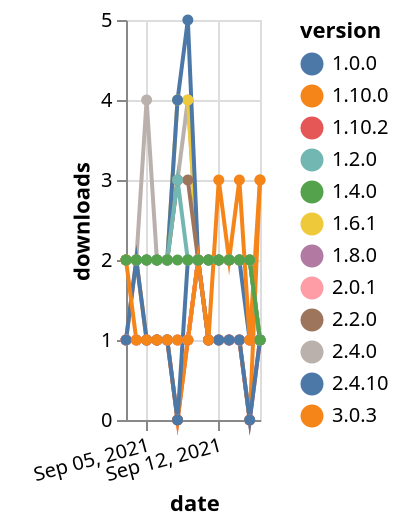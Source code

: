 {"$schema": "https://vega.github.io/schema/vega-lite/v5.json", "description": "A simple bar chart with embedded data.", "data": {"values": [{"date": "2021-09-03", "total": 197, "delta": 1, "version": "1.10.2"}, {"date": "2021-09-04", "total": 198, "delta": 1, "version": "1.10.2"}, {"date": "2021-09-05", "total": 199, "delta": 1, "version": "1.10.2"}, {"date": "2021-09-06", "total": 200, "delta": 1, "version": "1.10.2"}, {"date": "2021-09-07", "total": 201, "delta": 1, "version": "1.10.2"}, {"date": "2021-09-08", "total": 201, "delta": 0, "version": "1.10.2"}, {"date": "2021-09-09", "total": 202, "delta": 1, "version": "1.10.2"}, {"date": "2021-09-10", "total": 204, "delta": 2, "version": "1.10.2"}, {"date": "2021-09-11", "total": 205, "delta": 1, "version": "1.10.2"}, {"date": "2021-09-12", "total": 206, "delta": 1, "version": "1.10.2"}, {"date": "2021-09-13", "total": 207, "delta": 1, "version": "1.10.2"}, {"date": "2021-09-14", "total": 208, "delta": 1, "version": "1.10.2"}, {"date": "2021-09-15", "total": 208, "delta": 0, "version": "1.10.2"}, {"date": "2021-09-16", "total": 209, "delta": 1, "version": "1.10.2"}, {"date": "2021-09-03", "total": 650, "delta": 2, "version": "2.4.0"}, {"date": "2021-09-04", "total": 652, "delta": 2, "version": "2.4.0"}, {"date": "2021-09-05", "total": 656, "delta": 4, "version": "2.4.0"}, {"date": "2021-09-06", "total": 658, "delta": 2, "version": "2.4.0"}, {"date": "2021-09-07", "total": 660, "delta": 2, "version": "2.4.0"}, {"date": "2021-09-08", "total": 663, "delta": 3, "version": "2.4.0"}, {"date": "2021-09-09", "total": 667, "delta": 4, "version": "2.4.0"}, {"date": "2021-09-10", "total": 669, "delta": 2, "version": "2.4.0"}, {"date": "2021-09-11", "total": 671, "delta": 2, "version": "2.4.0"}, {"date": "2021-09-12", "total": 673, "delta": 2, "version": "2.4.0"}, {"date": "2021-09-13", "total": 675, "delta": 2, "version": "2.4.0"}, {"date": "2021-09-14", "total": 677, "delta": 2, "version": "2.4.0"}, {"date": "2021-09-15", "total": 679, "delta": 2, "version": "2.4.0"}, {"date": "2021-09-16", "total": 680, "delta": 1, "version": "2.4.0"}, {"date": "2021-09-03", "total": 2459, "delta": 2, "version": "1.6.1"}, {"date": "2021-09-04", "total": 2461, "delta": 2, "version": "1.6.1"}, {"date": "2021-09-05", "total": 2463, "delta": 2, "version": "1.6.1"}, {"date": "2021-09-06", "total": 2465, "delta": 2, "version": "1.6.1"}, {"date": "2021-09-07", "total": 2467, "delta": 2, "version": "1.6.1"}, {"date": "2021-09-08", "total": 2471, "delta": 4, "version": "1.6.1"}, {"date": "2021-09-09", "total": 2475, "delta": 4, "version": "1.6.1"}, {"date": "2021-09-10", "total": 2477, "delta": 2, "version": "1.6.1"}, {"date": "2021-09-11", "total": 2479, "delta": 2, "version": "1.6.1"}, {"date": "2021-09-12", "total": 2481, "delta": 2, "version": "1.6.1"}, {"date": "2021-09-13", "total": 2483, "delta": 2, "version": "1.6.1"}, {"date": "2021-09-14", "total": 2485, "delta": 2, "version": "1.6.1"}, {"date": "2021-09-15", "total": 2487, "delta": 2, "version": "1.6.1"}, {"date": "2021-09-16", "total": 2488, "delta": 1, "version": "1.6.1"}, {"date": "2021-09-03", "total": 234, "delta": 1, "version": "1.8.0"}, {"date": "2021-09-04", "total": 235, "delta": 1, "version": "1.8.0"}, {"date": "2021-09-05", "total": 236, "delta": 1, "version": "1.8.0"}, {"date": "2021-09-06", "total": 237, "delta": 1, "version": "1.8.0"}, {"date": "2021-09-07", "total": 238, "delta": 1, "version": "1.8.0"}, {"date": "2021-09-08", "total": 239, "delta": 1, "version": "1.8.0"}, {"date": "2021-09-09", "total": 240, "delta": 1, "version": "1.8.0"}, {"date": "2021-09-10", "total": 242, "delta": 2, "version": "1.8.0"}, {"date": "2021-09-11", "total": 243, "delta": 1, "version": "1.8.0"}, {"date": "2021-09-12", "total": 244, "delta": 1, "version": "1.8.0"}, {"date": "2021-09-13", "total": 245, "delta": 1, "version": "1.8.0"}, {"date": "2021-09-14", "total": 246, "delta": 1, "version": "1.8.0"}, {"date": "2021-09-15", "total": 247, "delta": 1, "version": "1.8.0"}, {"date": "2021-09-16", "total": 248, "delta": 1, "version": "1.8.0"}, {"date": "2021-09-03", "total": 226, "delta": 1, "version": "1.10.0"}, {"date": "2021-09-04", "total": 228, "delta": 2, "version": "1.10.0"}, {"date": "2021-09-05", "total": 229, "delta": 1, "version": "1.10.0"}, {"date": "2021-09-06", "total": 230, "delta": 1, "version": "1.10.0"}, {"date": "2021-09-07", "total": 231, "delta": 1, "version": "1.10.0"}, {"date": "2021-09-08", "total": 231, "delta": 0, "version": "1.10.0"}, {"date": "2021-09-09", "total": 232, "delta": 1, "version": "1.10.0"}, {"date": "2021-09-10", "total": 234, "delta": 2, "version": "1.10.0"}, {"date": "2021-09-11", "total": 235, "delta": 1, "version": "1.10.0"}, {"date": "2021-09-12", "total": 236, "delta": 1, "version": "1.10.0"}, {"date": "2021-09-13", "total": 237, "delta": 1, "version": "1.10.0"}, {"date": "2021-09-14", "total": 238, "delta": 1, "version": "1.10.0"}, {"date": "2021-09-15", "total": 238, "delta": 0, "version": "1.10.0"}, {"date": "2021-09-16", "total": 241, "delta": 3, "version": "1.10.0"}, {"date": "2021-09-03", "total": 3473, "delta": 2, "version": "1.0.0"}, {"date": "2021-09-04", "total": 3475, "delta": 2, "version": "1.0.0"}, {"date": "2021-09-05", "total": 3477, "delta": 2, "version": "1.0.0"}, {"date": "2021-09-06", "total": 3479, "delta": 2, "version": "1.0.0"}, {"date": "2021-09-07", "total": 3481, "delta": 2, "version": "1.0.0"}, {"date": "2021-09-08", "total": 3485, "delta": 4, "version": "1.0.0"}, {"date": "2021-09-09", "total": 3490, "delta": 5, "version": "1.0.0"}, {"date": "2021-09-10", "total": 3492, "delta": 2, "version": "1.0.0"}, {"date": "2021-09-11", "total": 3494, "delta": 2, "version": "1.0.0"}, {"date": "2021-09-12", "total": 3496, "delta": 2, "version": "1.0.0"}, {"date": "2021-09-13", "total": 3498, "delta": 2, "version": "1.0.0"}, {"date": "2021-09-14", "total": 3500, "delta": 2, "version": "1.0.0"}, {"date": "2021-09-15", "total": 3501, "delta": 1, "version": "1.0.0"}, {"date": "2021-09-16", "total": 3502, "delta": 1, "version": "1.0.0"}, {"date": "2021-09-03", "total": 176, "delta": 1, "version": "2.0.1"}, {"date": "2021-09-04", "total": 177, "delta": 1, "version": "2.0.1"}, {"date": "2021-09-05", "total": 178, "delta": 1, "version": "2.0.1"}, {"date": "2021-09-06", "total": 179, "delta": 1, "version": "2.0.1"}, {"date": "2021-09-07", "total": 180, "delta": 1, "version": "2.0.1"}, {"date": "2021-09-08", "total": 181, "delta": 1, "version": "2.0.1"}, {"date": "2021-09-09", "total": 182, "delta": 1, "version": "2.0.1"}, {"date": "2021-09-10", "total": 184, "delta": 2, "version": "2.0.1"}, {"date": "2021-09-11", "total": 185, "delta": 1, "version": "2.0.1"}, {"date": "2021-09-12", "total": 186, "delta": 1, "version": "2.0.1"}, {"date": "2021-09-13", "total": 187, "delta": 1, "version": "2.0.1"}, {"date": "2021-09-14", "total": 188, "delta": 1, "version": "2.0.1"}, {"date": "2021-09-15", "total": 189, "delta": 1, "version": "2.0.1"}, {"date": "2021-09-16", "total": 190, "delta": 1, "version": "2.0.1"}, {"date": "2021-09-03", "total": 1011, "delta": 2, "version": "2.2.0"}, {"date": "2021-09-04", "total": 1013, "delta": 2, "version": "2.2.0"}, {"date": "2021-09-05", "total": 1015, "delta": 2, "version": "2.2.0"}, {"date": "2021-09-06", "total": 1017, "delta": 2, "version": "2.2.0"}, {"date": "2021-09-07", "total": 1019, "delta": 2, "version": "2.2.0"}, {"date": "2021-09-08", "total": 1022, "delta": 3, "version": "2.2.0"}, {"date": "2021-09-09", "total": 1025, "delta": 3, "version": "2.2.0"}, {"date": "2021-09-10", "total": 1027, "delta": 2, "version": "2.2.0"}, {"date": "2021-09-11", "total": 1029, "delta": 2, "version": "2.2.0"}, {"date": "2021-09-12", "total": 1031, "delta": 2, "version": "2.2.0"}, {"date": "2021-09-13", "total": 1033, "delta": 2, "version": "2.2.0"}, {"date": "2021-09-14", "total": 1035, "delta": 2, "version": "2.2.0"}, {"date": "2021-09-15", "total": 1037, "delta": 2, "version": "2.2.0"}, {"date": "2021-09-16", "total": 1038, "delta": 1, "version": "2.2.0"}, {"date": "2021-09-03", "total": 124, "delta": 1, "version": "2.4.10"}, {"date": "2021-09-04", "total": 126, "delta": 2, "version": "2.4.10"}, {"date": "2021-09-05", "total": 127, "delta": 1, "version": "2.4.10"}, {"date": "2021-09-06", "total": 128, "delta": 1, "version": "2.4.10"}, {"date": "2021-09-07", "total": 129, "delta": 1, "version": "2.4.10"}, {"date": "2021-09-08", "total": 129, "delta": 0, "version": "2.4.10"}, {"date": "2021-09-09", "total": 131, "delta": 2, "version": "2.4.10"}, {"date": "2021-09-10", "total": 133, "delta": 2, "version": "2.4.10"}, {"date": "2021-09-11", "total": 134, "delta": 1, "version": "2.4.10"}, {"date": "2021-09-12", "total": 135, "delta": 1, "version": "2.4.10"}, {"date": "2021-09-13", "total": 136, "delta": 1, "version": "2.4.10"}, {"date": "2021-09-14", "total": 137, "delta": 1, "version": "2.4.10"}, {"date": "2021-09-15", "total": 137, "delta": 0, "version": "2.4.10"}, {"date": "2021-09-16", "total": 138, "delta": 1, "version": "2.4.10"}, {"date": "2021-09-03", "total": 2527, "delta": 2, "version": "1.2.0"}, {"date": "2021-09-04", "total": 2529, "delta": 2, "version": "1.2.0"}, {"date": "2021-09-05", "total": 2531, "delta": 2, "version": "1.2.0"}, {"date": "2021-09-06", "total": 2533, "delta": 2, "version": "1.2.0"}, {"date": "2021-09-07", "total": 2535, "delta": 2, "version": "1.2.0"}, {"date": "2021-09-08", "total": 2538, "delta": 3, "version": "1.2.0"}, {"date": "2021-09-09", "total": 2540, "delta": 2, "version": "1.2.0"}, {"date": "2021-09-10", "total": 2542, "delta": 2, "version": "1.2.0"}, {"date": "2021-09-11", "total": 2544, "delta": 2, "version": "1.2.0"}, {"date": "2021-09-12", "total": 2546, "delta": 2, "version": "1.2.0"}, {"date": "2021-09-13", "total": 2548, "delta": 2, "version": "1.2.0"}, {"date": "2021-09-14", "total": 2550, "delta": 2, "version": "1.2.0"}, {"date": "2021-09-15", "total": 2552, "delta": 2, "version": "1.2.0"}, {"date": "2021-09-16", "total": 2553, "delta": 1, "version": "1.2.0"}, {"date": "2021-09-03", "total": 130, "delta": 2, "version": "3.0.3"}, {"date": "2021-09-04", "total": 131, "delta": 1, "version": "3.0.3"}, {"date": "2021-09-05", "total": 132, "delta": 1, "version": "3.0.3"}, {"date": "2021-09-06", "total": 133, "delta": 1, "version": "3.0.3"}, {"date": "2021-09-07", "total": 134, "delta": 1, "version": "3.0.3"}, {"date": "2021-09-08", "total": 135, "delta": 1, "version": "3.0.3"}, {"date": "2021-09-09", "total": 136, "delta": 1, "version": "3.0.3"}, {"date": "2021-09-10", "total": 138, "delta": 2, "version": "3.0.3"}, {"date": "2021-09-11", "total": 139, "delta": 1, "version": "3.0.3"}, {"date": "2021-09-12", "total": 142, "delta": 3, "version": "3.0.3"}, {"date": "2021-09-13", "total": 144, "delta": 2, "version": "3.0.3"}, {"date": "2021-09-14", "total": 147, "delta": 3, "version": "3.0.3"}, {"date": "2021-09-15", "total": 148, "delta": 1, "version": "3.0.3"}, {"date": "2021-09-16", "total": 151, "delta": 3, "version": "3.0.3"}, {"date": "2021-09-03", "total": 2525, "delta": 2, "version": "1.4.0"}, {"date": "2021-09-04", "total": 2527, "delta": 2, "version": "1.4.0"}, {"date": "2021-09-05", "total": 2529, "delta": 2, "version": "1.4.0"}, {"date": "2021-09-06", "total": 2531, "delta": 2, "version": "1.4.0"}, {"date": "2021-09-07", "total": 2533, "delta": 2, "version": "1.4.0"}, {"date": "2021-09-08", "total": 2535, "delta": 2, "version": "1.4.0"}, {"date": "2021-09-09", "total": 2537, "delta": 2, "version": "1.4.0"}, {"date": "2021-09-10", "total": 2539, "delta": 2, "version": "1.4.0"}, {"date": "2021-09-11", "total": 2541, "delta": 2, "version": "1.4.0"}, {"date": "2021-09-12", "total": 2543, "delta": 2, "version": "1.4.0"}, {"date": "2021-09-13", "total": 2545, "delta": 2, "version": "1.4.0"}, {"date": "2021-09-14", "total": 2547, "delta": 2, "version": "1.4.0"}, {"date": "2021-09-15", "total": 2549, "delta": 2, "version": "1.4.0"}, {"date": "2021-09-16", "total": 2550, "delta": 1, "version": "1.4.0"}]}, "width": "container", "mark": {"type": "line", "point": {"filled": true}}, "encoding": {"x": {"field": "date", "type": "temporal", "timeUnit": "yearmonthdate", "title": "date", "axis": {"labelAngle": -15}}, "y": {"field": "delta", "type": "quantitative", "title": "downloads"}, "color": {"field": "version", "type": "nominal"}, "tooltip": {"field": "delta"}}}